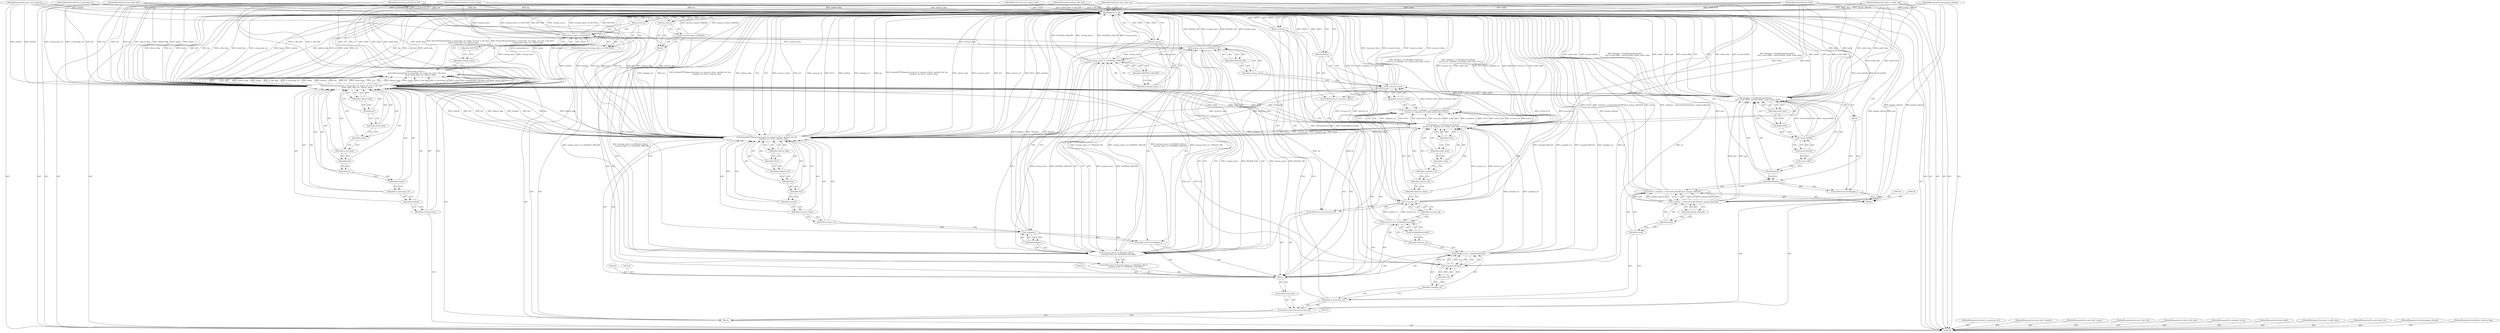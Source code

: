 digraph "1_Chrome_ea3d1d84be3d6f97bf50e76511c9e26af6895533_38" {
"1000204" [label="(MethodReturn,void)"];
"1000131" [label="(Return,return;)"];
"1000132" [label="(ControlStructure,if (is_javascript_url))"];
"1000133" [label="(Identifier,is_javascript_url)"];
"1000137" [label="(Call,result = container_->executeScriptURL(gurl, popups_allowed))"];
"1000138" [label="(Identifier,result)"];
"1000139" [label="(Call,container_->executeScriptURL(gurl, popups_allowed))"];
"1000134" [label="(Block,)"];
"1000140" [label="(Identifier,gurl)"];
"1000141" [label="(Identifier,popups_allowed)"];
"1000144" [label="(Block,)"];
"1000142" [label="(ControlStructure,if (delegate_))"];
"1000143" [label="(Identifier,delegate_)"];
"1000145" [label="(Call,delegate_->SendJavaScriptStream(\n          gurl, result.utf8(), !result.isNull(), notify, notify_data))"];
"1000146" [label="(Identifier,gurl)"];
"1000147" [label="(Call,result.utf8())"];
"1000148" [label="(Call,!result.isNull())"];
"1000149" [label="(Call,result.isNull())"];
"1000150" [label="(Identifier,notify)"];
"1000151" [label="(Identifier,notify_data)"];
"1000102" [label="(MethodParameterIn,bool is_javascript_url)"];
"1000299" [label="(MethodParameterOut,bool is_javascript_url)"];
"1000101" [label="(MethodParameterIn,const char *method)"];
"1000298" [label="(MethodParameterOut,const char *method)"];
"1000103" [label="(MethodParameterIn,const char* target)"];
"1000300" [label="(MethodParameterOut,const char* target)"];
"1000152" [label="(ControlStructure,else)"];
"1000157" [label="(Call,CompleteURL(url))"];
"1000158" [label="(Identifier,url)"];
"1000155" [label="(Call,complete_url = CompleteURL(url))"];
"1000156" [label="(Identifier,complete_url)"];
"1000160" [label="(Call,resource_id = GetNextResourceId())"];
"1000161" [label="(Identifier,resource_id)"];
"1000162" [label="(Call,GetNextResourceId())"];
"1000163" [label="(ControlStructure,if (!resource_id))"];
"1000164" [label="(Call,!resource_id)"];
"1000165" [label="(Identifier,resource_id)"];
"1000166" [label="(Return,return;)"];
"1000168" [label="(Call,* resource_client = delegate_->CreateResourceClient(\n        resource_id, complete_url, notify, notify_data, NULL))"];
"1000169" [label="(Identifier,resource_client)"];
"1000153" [label="(Block,)"];
"1000170" [label="(Call,delegate_->CreateResourceClient(\n        resource_id, complete_url, notify, notify_data, NULL))"];
"1000172" [label="(Identifier,complete_url)"];
"1000173" [label="(Identifier,notify)"];
"1000174" [label="(Identifier,notify_data)"];
"1000175" [label="(Identifier,NULL)"];
"1000171" [label="(Identifier,resource_id)"];
"1000176" [label="(ControlStructure,if (!resource_client))"];
"1000177" [label="(Call,!resource_client)"];
"1000178" [label="(Identifier,resource_client)"];
"1000179" [label="(Return,return;)"];
"1000105" [label="(MethodParameterIn,const char* buf)"];
"1000302" [label="(MethodParameterOut,const char* buf)"];
"1000106" [label="(MethodParameterIn,bool is_file_data)"];
"1000303" [label="(MethodParameterOut,bool is_file_data)"];
"1000104" [label="(MethodParameterIn,unsigned int len)"];
"1000301" [label="(MethodParameterOut,unsigned int len)"];
"1000107" [label="(MethodParameterIn,bool notify)"];
"1000304" [label="(MethodParameterOut,bool notify)"];
"1000184" [label="(Identifier,INVALID_URL)"];
"1000180" [label="(ControlStructure,if ((routing_status == INVALID_URL) ||\n        (routing_status == GENERAL_FAILURE)))"];
"1000181" [label="(Call,(routing_status == INVALID_URL) ||\n        (routing_status == GENERAL_FAILURE))"];
"1000182" [label="(Call,routing_status == INVALID_URL)"];
"1000183" [label="(Identifier,routing_status)"];
"1000187" [label="(Identifier,GENERAL_FAILURE)"];
"1000188" [label="(Block,)"];
"1000185" [label="(Call,routing_status == GENERAL_FAILURE)"];
"1000186" [label="(Identifier,routing_status)"];
"1000189" [label="(Call,resource_client->DidFail())"];
"1000190" [label="(Return,return;)"];
"1000191" [label="(ControlStructure,if (!delegate_))"];
"1000192" [label="(Call,!delegate_)"];
"1000193" [label="(Identifier,delegate_)"];
"1000194" [label="(Return,return;)"];
"1000109" [label="(MethodParameterIn,intptr_t notify_data)"];
"1000306" [label="(MethodParameterOut,intptr_t notify_data)"];
"1000108" [label="(MethodParameterIn,const char* url)"];
"1000305" [label="(MethodParameterOut,const char* url)"];
"1000110" [label="(MethodParameterIn,bool popups_allowed)"];
"1000307" [label="(MethodParameterOut,bool popups_allowed)"];
"1000196" [label="(Identifier,resource_id)"];
"1000197" [label="(Identifier,resource_client)"];
"1000195" [label="(Call,InitiateHTTPRequest(resource_id, resource_client, method, buf, len,\n                        complete_url, NULL, referrer_flag))"];
"1000198" [label="(Identifier,method)"];
"1000199" [label="(Identifier,buf)"];
"1000200" [label="(Identifier,len)"];
"1000201" [label="(Identifier,complete_url)"];
"1000202" [label="(Identifier,NULL)"];
"1000203" [label="(Identifier,referrer_flag)"];
"1000112" [label="(Block,)"];
"1000111" [label="(MethodParameterIn,Referrer referrer_flag)"];
"1000308" [label="(MethodParameterOut,Referrer referrer_flag)"];
"1000114" [label="(Call,routing_status =\n      RouteToFrame(method, is_javascript_url, target, len, buf, is_file_data,\n                   notify, notify_data, url, referrer_flag))"];
"1000115" [label="(Identifier,routing_status)"];
"1000117" [label="(Identifier,method)"];
"1000118" [label="(Identifier,is_javascript_url)"];
"1000119" [label="(Identifier,target)"];
"1000120" [label="(Identifier,len)"];
"1000121" [label="(Identifier,buf)"];
"1000116" [label="(Call,RouteToFrame(method, is_javascript_url, target, len, buf, is_file_data,\n                   notify, notify_data, url, referrer_flag))"];
"1000122" [label="(Identifier,is_file_data)"];
"1000123" [label="(Identifier,notify)"];
"1000124" [label="(Identifier,notify_data)"];
"1000125" [label="(Identifier,url)"];
"1000126" [label="(Identifier,referrer_flag)"];
"1000130" [label="(Identifier,ROUTED)"];
"1000127" [label="(ControlStructure,if (routing_status == ROUTED))"];
"1000128" [label="(Call,routing_status == ROUTED)"];
"1000129" [label="(Identifier,routing_status)"];
"1000204" -> "1000100"  [label="AST: "];
"1000204" -> "1000131"  [label="CFG: "];
"1000204" -> "1000166"  [label="CFG: "];
"1000204" -> "1000179"  [label="CFG: "];
"1000204" -> "1000190"  [label="CFG: "];
"1000204" -> "1000194"  [label="CFG: "];
"1000204" -> "1000145"  [label="CFG: "];
"1000204" -> "1000143"  [label="CFG: "];
"1000204" -> "1000195"  [label="CFG: "];
"1000194" -> "1000204"  [label="DDG: <RET>"];
"1000108" -> "1000204"  [label="DDG: url"];
"1000181" -> "1000204"  [label="DDG: routing_status == GENERAL_FAILURE"];
"1000181" -> "1000204"  [label="DDG: (routing_status == INVALID_URL) ||\n        (routing_status == GENERAL_FAILURE)"];
"1000181" -> "1000204"  [label="DDG: routing_status == INVALID_URL"];
"1000104" -> "1000204"  [label="DDG: len"];
"1000105" -> "1000204"  [label="DDG: buf"];
"1000116" -> "1000204"  [label="DDG: is_javascript_url"];
"1000116" -> "1000204"  [label="DDG: target"];
"1000116" -> "1000204"  [label="DDG: method"];
"1000116" -> "1000204"  [label="DDG: referrer_flag"];
"1000116" -> "1000204"  [label="DDG: url"];
"1000116" -> "1000204"  [label="DDG: notify"];
"1000116" -> "1000204"  [label="DDG: buf"];
"1000116" -> "1000204"  [label="DDG: len"];
"1000116" -> "1000204"  [label="DDG: is_file_data"];
"1000116" -> "1000204"  [label="DDG: notify_data"];
"1000102" -> "1000204"  [label="DDG: is_javascript_url"];
"1000177" -> "1000204"  [label="DDG: resource_client"];
"1000177" -> "1000204"  [label="DDG: !resource_client"];
"1000128" -> "1000204"  [label="DDG: ROUTED"];
"1000128" -> "1000204"  [label="DDG: routing_status"];
"1000128" -> "1000204"  [label="DDG: routing_status == ROUTED"];
"1000164" -> "1000204"  [label="DDG: !resource_id"];
"1000164" -> "1000204"  [label="DDG: resource_id"];
"1000185" -> "1000204"  [label="DDG: routing_status"];
"1000185" -> "1000204"  [label="DDG: GENERAL_FAILURE"];
"1000170" -> "1000204"  [label="DDG: complete_url"];
"1000170" -> "1000204"  [label="DDG: notify"];
"1000170" -> "1000204"  [label="DDG: resource_id"];
"1000170" -> "1000204"  [label="DDG: notify_data"];
"1000170" -> "1000204"  [label="DDG: NULL"];
"1000195" -> "1000204"  [label="DDG: complete_url"];
"1000195" -> "1000204"  [label="DDG: len"];
"1000195" -> "1000204"  [label="DDG: InitiateHTTPRequest(resource_id, resource_client, method, buf, len,\n                        complete_url, NULL, referrer_flag)"];
"1000195" -> "1000204"  [label="DDG: referrer_flag"];
"1000195" -> "1000204"  [label="DDG: resource_client"];
"1000195" -> "1000204"  [label="DDG: buf"];
"1000195" -> "1000204"  [label="DDG: resource_id"];
"1000195" -> "1000204"  [label="DDG: NULL"];
"1000195" -> "1000204"  [label="DDG: method"];
"1000107" -> "1000204"  [label="DDG: notify"];
"1000145" -> "1000204"  [label="DDG: notify_data"];
"1000145" -> "1000204"  [label="DDG: !result.isNull()"];
"1000145" -> "1000204"  [label="DDG: delegate_->SendJavaScriptStream(\n          gurl, result.utf8(), !result.isNull(), notify, notify_data)"];
"1000145" -> "1000204"  [label="DDG: notify"];
"1000145" -> "1000204"  [label="DDG: gurl"];
"1000145" -> "1000204"  [label="DDG: result.utf8()"];
"1000155" -> "1000204"  [label="DDG: CompleteURL(url)"];
"1000155" -> "1000204"  [label="DDG: complete_url"];
"1000189" -> "1000204"  [label="DDG: resource_client->DidFail()"];
"1000139" -> "1000204"  [label="DDG: popups_allowed"];
"1000139" -> "1000204"  [label="DDG: gurl"];
"1000137" -> "1000204"  [label="DDG: container_->executeScriptURL(gurl, popups_allowed)"];
"1000137" -> "1000204"  [label="DDG: result"];
"1000182" -> "1000204"  [label="DDG: INVALID_URL"];
"1000182" -> "1000204"  [label="DDG: routing_status"];
"1000157" -> "1000204"  [label="DDG: url"];
"1000103" -> "1000204"  [label="DDG: target"];
"1000148" -> "1000204"  [label="DDG: result.isNull()"];
"1000192" -> "1000204"  [label="DDG: delegate_"];
"1000192" -> "1000204"  [label="DDG: !delegate_"];
"1000101" -> "1000204"  [label="DDG: method"];
"1000110" -> "1000204"  [label="DDG: popups_allowed"];
"1000168" -> "1000204"  [label="DDG: delegate_->CreateResourceClient(\n        resource_id, complete_url, notify, notify_data, NULL)"];
"1000160" -> "1000204"  [label="DDG: GetNextResourceId()"];
"1000111" -> "1000204"  [label="DDG: referrer_flag"];
"1000114" -> "1000204"  [label="DDG: RouteToFrame(method, is_javascript_url, target, len, buf, is_file_data,\n                   notify, notify_data, url, referrer_flag)"];
"1000106" -> "1000204"  [label="DDG: is_file_data"];
"1000109" -> "1000204"  [label="DDG: notify_data"];
"1000131" -> "1000204"  [label="DDG: <RET>"];
"1000179" -> "1000204"  [label="DDG: <RET>"];
"1000166" -> "1000204"  [label="DDG: <RET>"];
"1000190" -> "1000204"  [label="DDG: <RET>"];
"1000131" -> "1000127"  [label="AST: "];
"1000131" -> "1000128"  [label="CFG: "];
"1000204" -> "1000131"  [label="CFG: "];
"1000131" -> "1000204"  [label="DDG: <RET>"];
"1000132" -> "1000112"  [label="AST: "];
"1000133" -> "1000132"  [label="AST: "];
"1000134" -> "1000132"  [label="AST: "];
"1000152" -> "1000132"  [label="AST: "];
"1000133" -> "1000132"  [label="AST: "];
"1000133" -> "1000128"  [label="CFG: "];
"1000138" -> "1000133"  [label="CFG: "];
"1000156" -> "1000133"  [label="CFG: "];
"1000137" -> "1000134"  [label="AST: "];
"1000137" -> "1000139"  [label="CFG: "];
"1000138" -> "1000137"  [label="AST: "];
"1000139" -> "1000137"  [label="AST: "];
"1000143" -> "1000137"  [label="CFG: "];
"1000137" -> "1000204"  [label="DDG: container_->executeScriptURL(gurl, popups_allowed)"];
"1000137" -> "1000204"  [label="DDG: result"];
"1000139" -> "1000137"  [label="DDG: gurl"];
"1000139" -> "1000137"  [label="DDG: popups_allowed"];
"1000138" -> "1000137"  [label="AST: "];
"1000138" -> "1000133"  [label="CFG: "];
"1000140" -> "1000138"  [label="CFG: "];
"1000139" -> "1000137"  [label="AST: "];
"1000139" -> "1000141"  [label="CFG: "];
"1000140" -> "1000139"  [label="AST: "];
"1000141" -> "1000139"  [label="AST: "];
"1000137" -> "1000139"  [label="CFG: "];
"1000139" -> "1000204"  [label="DDG: popups_allowed"];
"1000139" -> "1000204"  [label="DDG: gurl"];
"1000139" -> "1000137"  [label="DDG: gurl"];
"1000139" -> "1000137"  [label="DDG: popups_allowed"];
"1000110" -> "1000139"  [label="DDG: popups_allowed"];
"1000139" -> "1000145"  [label="DDG: gurl"];
"1000134" -> "1000132"  [label="AST: "];
"1000135" -> "1000134"  [label="AST: "];
"1000136" -> "1000134"  [label="AST: "];
"1000137" -> "1000134"  [label="AST: "];
"1000142" -> "1000134"  [label="AST: "];
"1000140" -> "1000139"  [label="AST: "];
"1000140" -> "1000138"  [label="CFG: "];
"1000141" -> "1000140"  [label="CFG: "];
"1000141" -> "1000139"  [label="AST: "];
"1000141" -> "1000140"  [label="CFG: "];
"1000139" -> "1000141"  [label="CFG: "];
"1000144" -> "1000142"  [label="AST: "];
"1000145" -> "1000144"  [label="AST: "];
"1000142" -> "1000134"  [label="AST: "];
"1000143" -> "1000142"  [label="AST: "];
"1000144" -> "1000142"  [label="AST: "];
"1000143" -> "1000142"  [label="AST: "];
"1000143" -> "1000137"  [label="CFG: "];
"1000146" -> "1000143"  [label="CFG: "];
"1000204" -> "1000143"  [label="CFG: "];
"1000145" -> "1000144"  [label="AST: "];
"1000145" -> "1000151"  [label="CFG: "];
"1000146" -> "1000145"  [label="AST: "];
"1000147" -> "1000145"  [label="AST: "];
"1000148" -> "1000145"  [label="AST: "];
"1000150" -> "1000145"  [label="AST: "];
"1000151" -> "1000145"  [label="AST: "];
"1000204" -> "1000145"  [label="CFG: "];
"1000145" -> "1000204"  [label="DDG: notify_data"];
"1000145" -> "1000204"  [label="DDG: !result.isNull()"];
"1000145" -> "1000204"  [label="DDG: delegate_->SendJavaScriptStream(\n          gurl, result.utf8(), !result.isNull(), notify, notify_data)"];
"1000145" -> "1000204"  [label="DDG: notify"];
"1000145" -> "1000204"  [label="DDG: gurl"];
"1000145" -> "1000204"  [label="DDG: result.utf8()"];
"1000139" -> "1000145"  [label="DDG: gurl"];
"1000148" -> "1000145"  [label="DDG: result.isNull()"];
"1000116" -> "1000145"  [label="DDG: notify"];
"1000116" -> "1000145"  [label="DDG: notify_data"];
"1000107" -> "1000145"  [label="DDG: notify"];
"1000109" -> "1000145"  [label="DDG: notify_data"];
"1000146" -> "1000145"  [label="AST: "];
"1000146" -> "1000143"  [label="CFG: "];
"1000147" -> "1000146"  [label="CFG: "];
"1000147" -> "1000145"  [label="AST: "];
"1000147" -> "1000146"  [label="CFG: "];
"1000149" -> "1000147"  [label="CFG: "];
"1000148" -> "1000145"  [label="AST: "];
"1000148" -> "1000149"  [label="CFG: "];
"1000149" -> "1000148"  [label="AST: "];
"1000150" -> "1000148"  [label="CFG: "];
"1000148" -> "1000204"  [label="DDG: result.isNull()"];
"1000148" -> "1000145"  [label="DDG: result.isNull()"];
"1000149" -> "1000148"  [label="AST: "];
"1000149" -> "1000147"  [label="CFG: "];
"1000148" -> "1000149"  [label="CFG: "];
"1000150" -> "1000145"  [label="AST: "];
"1000150" -> "1000148"  [label="CFG: "];
"1000151" -> "1000150"  [label="CFG: "];
"1000151" -> "1000145"  [label="AST: "];
"1000151" -> "1000150"  [label="CFG: "];
"1000145" -> "1000151"  [label="CFG: "];
"1000102" -> "1000100"  [label="AST: "];
"1000102" -> "1000204"  [label="DDG: is_javascript_url"];
"1000102" -> "1000116"  [label="DDG: is_javascript_url"];
"1000299" -> "1000100"  [label="AST: "];
"1000101" -> "1000100"  [label="AST: "];
"1000101" -> "1000204"  [label="DDG: method"];
"1000101" -> "1000116"  [label="DDG: method"];
"1000101" -> "1000195"  [label="DDG: method"];
"1000298" -> "1000100"  [label="AST: "];
"1000103" -> "1000100"  [label="AST: "];
"1000103" -> "1000204"  [label="DDG: target"];
"1000103" -> "1000116"  [label="DDG: target"];
"1000300" -> "1000100"  [label="AST: "];
"1000152" -> "1000132"  [label="AST: "];
"1000153" -> "1000152"  [label="AST: "];
"1000157" -> "1000155"  [label="AST: "];
"1000157" -> "1000158"  [label="CFG: "];
"1000158" -> "1000157"  [label="AST: "];
"1000155" -> "1000157"  [label="CFG: "];
"1000157" -> "1000204"  [label="DDG: url"];
"1000157" -> "1000155"  [label="DDG: url"];
"1000116" -> "1000157"  [label="DDG: url"];
"1000108" -> "1000157"  [label="DDG: url"];
"1000158" -> "1000157"  [label="AST: "];
"1000158" -> "1000156"  [label="CFG: "];
"1000157" -> "1000158"  [label="CFG: "];
"1000155" -> "1000153"  [label="AST: "];
"1000155" -> "1000157"  [label="CFG: "];
"1000156" -> "1000155"  [label="AST: "];
"1000157" -> "1000155"  [label="AST: "];
"1000161" -> "1000155"  [label="CFG: "];
"1000155" -> "1000204"  [label="DDG: CompleteURL(url)"];
"1000155" -> "1000204"  [label="DDG: complete_url"];
"1000157" -> "1000155"  [label="DDG: url"];
"1000155" -> "1000170"  [label="DDG: complete_url"];
"1000156" -> "1000155"  [label="AST: "];
"1000156" -> "1000133"  [label="CFG: "];
"1000158" -> "1000156"  [label="CFG: "];
"1000160" -> "1000153"  [label="AST: "];
"1000160" -> "1000162"  [label="CFG: "];
"1000161" -> "1000160"  [label="AST: "];
"1000162" -> "1000160"  [label="AST: "];
"1000165" -> "1000160"  [label="CFG: "];
"1000160" -> "1000204"  [label="DDG: GetNextResourceId()"];
"1000160" -> "1000164"  [label="DDG: resource_id"];
"1000161" -> "1000160"  [label="AST: "];
"1000161" -> "1000155"  [label="CFG: "];
"1000162" -> "1000161"  [label="CFG: "];
"1000162" -> "1000160"  [label="AST: "];
"1000162" -> "1000161"  [label="CFG: "];
"1000160" -> "1000162"  [label="CFG: "];
"1000163" -> "1000153"  [label="AST: "];
"1000164" -> "1000163"  [label="AST: "];
"1000166" -> "1000163"  [label="AST: "];
"1000164" -> "1000163"  [label="AST: "];
"1000164" -> "1000165"  [label="CFG: "];
"1000165" -> "1000164"  [label="AST: "];
"1000166" -> "1000164"  [label="CFG: "];
"1000169" -> "1000164"  [label="CFG: "];
"1000164" -> "1000204"  [label="DDG: !resource_id"];
"1000164" -> "1000204"  [label="DDG: resource_id"];
"1000160" -> "1000164"  [label="DDG: resource_id"];
"1000164" -> "1000170"  [label="DDG: resource_id"];
"1000165" -> "1000164"  [label="AST: "];
"1000165" -> "1000160"  [label="CFG: "];
"1000164" -> "1000165"  [label="CFG: "];
"1000166" -> "1000163"  [label="AST: "];
"1000166" -> "1000164"  [label="CFG: "];
"1000204" -> "1000166"  [label="CFG: "];
"1000166" -> "1000204"  [label="DDG: <RET>"];
"1000168" -> "1000153"  [label="AST: "];
"1000168" -> "1000170"  [label="CFG: "];
"1000169" -> "1000168"  [label="AST: "];
"1000170" -> "1000168"  [label="AST: "];
"1000178" -> "1000168"  [label="CFG: "];
"1000168" -> "1000204"  [label="DDG: delegate_->CreateResourceClient(\n        resource_id, complete_url, notify, notify_data, NULL)"];
"1000170" -> "1000168"  [label="DDG: complete_url"];
"1000170" -> "1000168"  [label="DDG: NULL"];
"1000170" -> "1000168"  [label="DDG: notify_data"];
"1000170" -> "1000168"  [label="DDG: resource_id"];
"1000170" -> "1000168"  [label="DDG: notify"];
"1000168" -> "1000177"  [label="DDG: resource_client"];
"1000169" -> "1000168"  [label="AST: "];
"1000169" -> "1000164"  [label="CFG: "];
"1000171" -> "1000169"  [label="CFG: "];
"1000153" -> "1000152"  [label="AST: "];
"1000154" -> "1000153"  [label="AST: "];
"1000155" -> "1000153"  [label="AST: "];
"1000159" -> "1000153"  [label="AST: "];
"1000160" -> "1000153"  [label="AST: "];
"1000163" -> "1000153"  [label="AST: "];
"1000167" -> "1000153"  [label="AST: "];
"1000168" -> "1000153"  [label="AST: "];
"1000176" -> "1000153"  [label="AST: "];
"1000180" -> "1000153"  [label="AST: "];
"1000191" -> "1000153"  [label="AST: "];
"1000195" -> "1000153"  [label="AST: "];
"1000170" -> "1000168"  [label="AST: "];
"1000170" -> "1000175"  [label="CFG: "];
"1000171" -> "1000170"  [label="AST: "];
"1000172" -> "1000170"  [label="AST: "];
"1000173" -> "1000170"  [label="AST: "];
"1000174" -> "1000170"  [label="AST: "];
"1000175" -> "1000170"  [label="AST: "];
"1000168" -> "1000170"  [label="CFG: "];
"1000170" -> "1000204"  [label="DDG: complete_url"];
"1000170" -> "1000204"  [label="DDG: notify"];
"1000170" -> "1000204"  [label="DDG: resource_id"];
"1000170" -> "1000204"  [label="DDG: notify_data"];
"1000170" -> "1000204"  [label="DDG: NULL"];
"1000170" -> "1000168"  [label="DDG: complete_url"];
"1000170" -> "1000168"  [label="DDG: NULL"];
"1000170" -> "1000168"  [label="DDG: notify_data"];
"1000170" -> "1000168"  [label="DDG: resource_id"];
"1000170" -> "1000168"  [label="DDG: notify"];
"1000164" -> "1000170"  [label="DDG: resource_id"];
"1000155" -> "1000170"  [label="DDG: complete_url"];
"1000116" -> "1000170"  [label="DDG: notify"];
"1000116" -> "1000170"  [label="DDG: notify_data"];
"1000107" -> "1000170"  [label="DDG: notify"];
"1000109" -> "1000170"  [label="DDG: notify_data"];
"1000170" -> "1000195"  [label="DDG: resource_id"];
"1000170" -> "1000195"  [label="DDG: complete_url"];
"1000170" -> "1000195"  [label="DDG: NULL"];
"1000172" -> "1000170"  [label="AST: "];
"1000172" -> "1000171"  [label="CFG: "];
"1000173" -> "1000172"  [label="CFG: "];
"1000173" -> "1000170"  [label="AST: "];
"1000173" -> "1000172"  [label="CFG: "];
"1000174" -> "1000173"  [label="CFG: "];
"1000174" -> "1000170"  [label="AST: "];
"1000174" -> "1000173"  [label="CFG: "];
"1000175" -> "1000174"  [label="CFG: "];
"1000175" -> "1000170"  [label="AST: "];
"1000175" -> "1000174"  [label="CFG: "];
"1000170" -> "1000175"  [label="CFG: "];
"1000171" -> "1000170"  [label="AST: "];
"1000171" -> "1000169"  [label="CFG: "];
"1000172" -> "1000171"  [label="CFG: "];
"1000176" -> "1000153"  [label="AST: "];
"1000177" -> "1000176"  [label="AST: "];
"1000179" -> "1000176"  [label="AST: "];
"1000177" -> "1000176"  [label="AST: "];
"1000177" -> "1000178"  [label="CFG: "];
"1000178" -> "1000177"  [label="AST: "];
"1000179" -> "1000177"  [label="CFG: "];
"1000183" -> "1000177"  [label="CFG: "];
"1000177" -> "1000204"  [label="DDG: resource_client"];
"1000177" -> "1000204"  [label="DDG: !resource_client"];
"1000168" -> "1000177"  [label="DDG: resource_client"];
"1000177" -> "1000195"  [label="DDG: resource_client"];
"1000178" -> "1000177"  [label="AST: "];
"1000178" -> "1000168"  [label="CFG: "];
"1000177" -> "1000178"  [label="CFG: "];
"1000179" -> "1000176"  [label="AST: "];
"1000179" -> "1000177"  [label="CFG: "];
"1000204" -> "1000179"  [label="CFG: "];
"1000179" -> "1000204"  [label="DDG: <RET>"];
"1000105" -> "1000100"  [label="AST: "];
"1000105" -> "1000204"  [label="DDG: buf"];
"1000105" -> "1000116"  [label="DDG: buf"];
"1000105" -> "1000195"  [label="DDG: buf"];
"1000302" -> "1000100"  [label="AST: "];
"1000106" -> "1000100"  [label="AST: "];
"1000106" -> "1000204"  [label="DDG: is_file_data"];
"1000106" -> "1000116"  [label="DDG: is_file_data"];
"1000303" -> "1000100"  [label="AST: "];
"1000104" -> "1000100"  [label="AST: "];
"1000104" -> "1000204"  [label="DDG: len"];
"1000104" -> "1000116"  [label="DDG: len"];
"1000104" -> "1000195"  [label="DDG: len"];
"1000301" -> "1000100"  [label="AST: "];
"1000107" -> "1000100"  [label="AST: "];
"1000107" -> "1000204"  [label="DDG: notify"];
"1000107" -> "1000116"  [label="DDG: notify"];
"1000107" -> "1000145"  [label="DDG: notify"];
"1000107" -> "1000170"  [label="DDG: notify"];
"1000304" -> "1000100"  [label="AST: "];
"1000184" -> "1000182"  [label="AST: "];
"1000184" -> "1000183"  [label="CFG: "];
"1000182" -> "1000184"  [label="CFG: "];
"1000180" -> "1000153"  [label="AST: "];
"1000181" -> "1000180"  [label="AST: "];
"1000188" -> "1000180"  [label="AST: "];
"1000181" -> "1000180"  [label="AST: "];
"1000181" -> "1000182"  [label="CFG: "];
"1000181" -> "1000185"  [label="CFG: "];
"1000182" -> "1000181"  [label="AST: "];
"1000185" -> "1000181"  [label="AST: "];
"1000189" -> "1000181"  [label="CFG: "];
"1000193" -> "1000181"  [label="CFG: "];
"1000181" -> "1000204"  [label="DDG: routing_status == GENERAL_FAILURE"];
"1000181" -> "1000204"  [label="DDG: (routing_status == INVALID_URL) ||\n        (routing_status == GENERAL_FAILURE)"];
"1000181" -> "1000204"  [label="DDG: routing_status == INVALID_URL"];
"1000182" -> "1000181"  [label="DDG: routing_status"];
"1000182" -> "1000181"  [label="DDG: INVALID_URL"];
"1000185" -> "1000181"  [label="DDG: routing_status"];
"1000185" -> "1000181"  [label="DDG: GENERAL_FAILURE"];
"1000182" -> "1000181"  [label="AST: "];
"1000182" -> "1000184"  [label="CFG: "];
"1000183" -> "1000182"  [label="AST: "];
"1000184" -> "1000182"  [label="AST: "];
"1000186" -> "1000182"  [label="CFG: "];
"1000181" -> "1000182"  [label="CFG: "];
"1000182" -> "1000204"  [label="DDG: INVALID_URL"];
"1000182" -> "1000204"  [label="DDG: routing_status"];
"1000182" -> "1000181"  [label="DDG: routing_status"];
"1000182" -> "1000181"  [label="DDG: INVALID_URL"];
"1000128" -> "1000182"  [label="DDG: routing_status"];
"1000182" -> "1000185"  [label="DDG: routing_status"];
"1000183" -> "1000182"  [label="AST: "];
"1000183" -> "1000177"  [label="CFG: "];
"1000184" -> "1000183"  [label="CFG: "];
"1000187" -> "1000185"  [label="AST: "];
"1000187" -> "1000186"  [label="CFG: "];
"1000185" -> "1000187"  [label="CFG: "];
"1000188" -> "1000180"  [label="AST: "];
"1000189" -> "1000188"  [label="AST: "];
"1000190" -> "1000188"  [label="AST: "];
"1000185" -> "1000181"  [label="AST: "];
"1000185" -> "1000187"  [label="CFG: "];
"1000186" -> "1000185"  [label="AST: "];
"1000187" -> "1000185"  [label="AST: "];
"1000181" -> "1000185"  [label="CFG: "];
"1000185" -> "1000204"  [label="DDG: routing_status"];
"1000185" -> "1000204"  [label="DDG: GENERAL_FAILURE"];
"1000185" -> "1000181"  [label="DDG: routing_status"];
"1000185" -> "1000181"  [label="DDG: GENERAL_FAILURE"];
"1000182" -> "1000185"  [label="DDG: routing_status"];
"1000186" -> "1000185"  [label="AST: "];
"1000186" -> "1000182"  [label="CFG: "];
"1000187" -> "1000186"  [label="CFG: "];
"1000189" -> "1000188"  [label="AST: "];
"1000189" -> "1000181"  [label="CFG: "];
"1000190" -> "1000189"  [label="CFG: "];
"1000189" -> "1000204"  [label="DDG: resource_client->DidFail()"];
"1000190" -> "1000188"  [label="AST: "];
"1000190" -> "1000189"  [label="CFG: "];
"1000204" -> "1000190"  [label="CFG: "];
"1000190" -> "1000204"  [label="DDG: <RET>"];
"1000191" -> "1000153"  [label="AST: "];
"1000192" -> "1000191"  [label="AST: "];
"1000194" -> "1000191"  [label="AST: "];
"1000192" -> "1000191"  [label="AST: "];
"1000192" -> "1000193"  [label="CFG: "];
"1000193" -> "1000192"  [label="AST: "];
"1000194" -> "1000192"  [label="CFG: "];
"1000196" -> "1000192"  [label="CFG: "];
"1000192" -> "1000204"  [label="DDG: delegate_"];
"1000192" -> "1000204"  [label="DDG: !delegate_"];
"1000193" -> "1000192"  [label="AST: "];
"1000193" -> "1000181"  [label="CFG: "];
"1000192" -> "1000193"  [label="CFG: "];
"1000194" -> "1000191"  [label="AST: "];
"1000194" -> "1000192"  [label="CFG: "];
"1000204" -> "1000194"  [label="CFG: "];
"1000194" -> "1000204"  [label="DDG: <RET>"];
"1000109" -> "1000100"  [label="AST: "];
"1000109" -> "1000204"  [label="DDG: notify_data"];
"1000109" -> "1000116"  [label="DDG: notify_data"];
"1000109" -> "1000145"  [label="DDG: notify_data"];
"1000109" -> "1000170"  [label="DDG: notify_data"];
"1000306" -> "1000100"  [label="AST: "];
"1000108" -> "1000100"  [label="AST: "];
"1000108" -> "1000204"  [label="DDG: url"];
"1000108" -> "1000116"  [label="DDG: url"];
"1000108" -> "1000157"  [label="DDG: url"];
"1000305" -> "1000100"  [label="AST: "];
"1000110" -> "1000100"  [label="AST: "];
"1000110" -> "1000204"  [label="DDG: popups_allowed"];
"1000110" -> "1000139"  [label="DDG: popups_allowed"];
"1000307" -> "1000100"  [label="AST: "];
"1000196" -> "1000195"  [label="AST: "];
"1000196" -> "1000192"  [label="CFG: "];
"1000197" -> "1000196"  [label="CFG: "];
"1000197" -> "1000195"  [label="AST: "];
"1000197" -> "1000196"  [label="CFG: "];
"1000198" -> "1000197"  [label="CFG: "];
"1000195" -> "1000153"  [label="AST: "];
"1000195" -> "1000203"  [label="CFG: "];
"1000196" -> "1000195"  [label="AST: "];
"1000197" -> "1000195"  [label="AST: "];
"1000198" -> "1000195"  [label="AST: "];
"1000199" -> "1000195"  [label="AST: "];
"1000200" -> "1000195"  [label="AST: "];
"1000201" -> "1000195"  [label="AST: "];
"1000202" -> "1000195"  [label="AST: "];
"1000203" -> "1000195"  [label="AST: "];
"1000204" -> "1000195"  [label="CFG: "];
"1000195" -> "1000204"  [label="DDG: complete_url"];
"1000195" -> "1000204"  [label="DDG: len"];
"1000195" -> "1000204"  [label="DDG: InitiateHTTPRequest(resource_id, resource_client, method, buf, len,\n                        complete_url, NULL, referrer_flag)"];
"1000195" -> "1000204"  [label="DDG: referrer_flag"];
"1000195" -> "1000204"  [label="DDG: resource_client"];
"1000195" -> "1000204"  [label="DDG: buf"];
"1000195" -> "1000204"  [label="DDG: resource_id"];
"1000195" -> "1000204"  [label="DDG: NULL"];
"1000195" -> "1000204"  [label="DDG: method"];
"1000170" -> "1000195"  [label="DDG: resource_id"];
"1000170" -> "1000195"  [label="DDG: complete_url"];
"1000170" -> "1000195"  [label="DDG: NULL"];
"1000177" -> "1000195"  [label="DDG: resource_client"];
"1000116" -> "1000195"  [label="DDG: method"];
"1000116" -> "1000195"  [label="DDG: buf"];
"1000116" -> "1000195"  [label="DDG: len"];
"1000116" -> "1000195"  [label="DDG: referrer_flag"];
"1000101" -> "1000195"  [label="DDG: method"];
"1000105" -> "1000195"  [label="DDG: buf"];
"1000104" -> "1000195"  [label="DDG: len"];
"1000111" -> "1000195"  [label="DDG: referrer_flag"];
"1000198" -> "1000195"  [label="AST: "];
"1000198" -> "1000197"  [label="CFG: "];
"1000199" -> "1000198"  [label="CFG: "];
"1000199" -> "1000195"  [label="AST: "];
"1000199" -> "1000198"  [label="CFG: "];
"1000200" -> "1000199"  [label="CFG: "];
"1000200" -> "1000195"  [label="AST: "];
"1000200" -> "1000199"  [label="CFG: "];
"1000201" -> "1000200"  [label="CFG: "];
"1000201" -> "1000195"  [label="AST: "];
"1000201" -> "1000200"  [label="CFG: "];
"1000202" -> "1000201"  [label="CFG: "];
"1000202" -> "1000195"  [label="AST: "];
"1000202" -> "1000201"  [label="CFG: "];
"1000203" -> "1000202"  [label="CFG: "];
"1000203" -> "1000195"  [label="AST: "];
"1000203" -> "1000202"  [label="CFG: "];
"1000195" -> "1000203"  [label="CFG: "];
"1000112" -> "1000100"  [label="AST: "];
"1000113" -> "1000112"  [label="AST: "];
"1000114" -> "1000112"  [label="AST: "];
"1000127" -> "1000112"  [label="AST: "];
"1000132" -> "1000112"  [label="AST: "];
"1000111" -> "1000100"  [label="AST: "];
"1000111" -> "1000204"  [label="DDG: referrer_flag"];
"1000111" -> "1000116"  [label="DDG: referrer_flag"];
"1000111" -> "1000195"  [label="DDG: referrer_flag"];
"1000308" -> "1000100"  [label="AST: "];
"1000114" -> "1000112"  [label="AST: "];
"1000114" -> "1000116"  [label="CFG: "];
"1000115" -> "1000114"  [label="AST: "];
"1000116" -> "1000114"  [label="AST: "];
"1000129" -> "1000114"  [label="CFG: "];
"1000114" -> "1000204"  [label="DDG: RouteToFrame(method, is_javascript_url, target, len, buf, is_file_data,\n                   notify, notify_data, url, referrer_flag)"];
"1000116" -> "1000114"  [label="DDG: referrer_flag"];
"1000116" -> "1000114"  [label="DDG: target"];
"1000116" -> "1000114"  [label="DDG: is_file_data"];
"1000116" -> "1000114"  [label="DDG: is_javascript_url"];
"1000116" -> "1000114"  [label="DDG: notify"];
"1000116" -> "1000114"  [label="DDG: method"];
"1000116" -> "1000114"  [label="DDG: len"];
"1000116" -> "1000114"  [label="DDG: buf"];
"1000116" -> "1000114"  [label="DDG: notify_data"];
"1000116" -> "1000114"  [label="DDG: url"];
"1000114" -> "1000128"  [label="DDG: routing_status"];
"1000115" -> "1000114"  [label="AST: "];
"1000115" -> "1000100"  [label="CFG: "];
"1000117" -> "1000115"  [label="CFG: "];
"1000117" -> "1000116"  [label="AST: "];
"1000117" -> "1000115"  [label="CFG: "];
"1000118" -> "1000117"  [label="CFG: "];
"1000118" -> "1000116"  [label="AST: "];
"1000118" -> "1000117"  [label="CFG: "];
"1000119" -> "1000118"  [label="CFG: "];
"1000119" -> "1000116"  [label="AST: "];
"1000119" -> "1000118"  [label="CFG: "];
"1000120" -> "1000119"  [label="CFG: "];
"1000120" -> "1000116"  [label="AST: "];
"1000120" -> "1000119"  [label="CFG: "];
"1000121" -> "1000120"  [label="CFG: "];
"1000121" -> "1000116"  [label="AST: "];
"1000121" -> "1000120"  [label="CFG: "];
"1000122" -> "1000121"  [label="CFG: "];
"1000116" -> "1000114"  [label="AST: "];
"1000116" -> "1000126"  [label="CFG: "];
"1000117" -> "1000116"  [label="AST: "];
"1000118" -> "1000116"  [label="AST: "];
"1000119" -> "1000116"  [label="AST: "];
"1000120" -> "1000116"  [label="AST: "];
"1000121" -> "1000116"  [label="AST: "];
"1000122" -> "1000116"  [label="AST: "];
"1000123" -> "1000116"  [label="AST: "];
"1000124" -> "1000116"  [label="AST: "];
"1000125" -> "1000116"  [label="AST: "];
"1000126" -> "1000116"  [label="AST: "];
"1000114" -> "1000116"  [label="CFG: "];
"1000116" -> "1000204"  [label="DDG: is_javascript_url"];
"1000116" -> "1000204"  [label="DDG: target"];
"1000116" -> "1000204"  [label="DDG: method"];
"1000116" -> "1000204"  [label="DDG: referrer_flag"];
"1000116" -> "1000204"  [label="DDG: url"];
"1000116" -> "1000204"  [label="DDG: notify"];
"1000116" -> "1000204"  [label="DDG: buf"];
"1000116" -> "1000204"  [label="DDG: len"];
"1000116" -> "1000204"  [label="DDG: is_file_data"];
"1000116" -> "1000204"  [label="DDG: notify_data"];
"1000116" -> "1000114"  [label="DDG: referrer_flag"];
"1000116" -> "1000114"  [label="DDG: target"];
"1000116" -> "1000114"  [label="DDG: is_file_data"];
"1000116" -> "1000114"  [label="DDG: is_javascript_url"];
"1000116" -> "1000114"  [label="DDG: notify"];
"1000116" -> "1000114"  [label="DDG: method"];
"1000116" -> "1000114"  [label="DDG: len"];
"1000116" -> "1000114"  [label="DDG: buf"];
"1000116" -> "1000114"  [label="DDG: notify_data"];
"1000116" -> "1000114"  [label="DDG: url"];
"1000101" -> "1000116"  [label="DDG: method"];
"1000102" -> "1000116"  [label="DDG: is_javascript_url"];
"1000103" -> "1000116"  [label="DDG: target"];
"1000104" -> "1000116"  [label="DDG: len"];
"1000105" -> "1000116"  [label="DDG: buf"];
"1000106" -> "1000116"  [label="DDG: is_file_data"];
"1000107" -> "1000116"  [label="DDG: notify"];
"1000109" -> "1000116"  [label="DDG: notify_data"];
"1000108" -> "1000116"  [label="DDG: url"];
"1000111" -> "1000116"  [label="DDG: referrer_flag"];
"1000116" -> "1000145"  [label="DDG: notify"];
"1000116" -> "1000145"  [label="DDG: notify_data"];
"1000116" -> "1000157"  [label="DDG: url"];
"1000116" -> "1000170"  [label="DDG: notify"];
"1000116" -> "1000170"  [label="DDG: notify_data"];
"1000116" -> "1000195"  [label="DDG: method"];
"1000116" -> "1000195"  [label="DDG: buf"];
"1000116" -> "1000195"  [label="DDG: len"];
"1000116" -> "1000195"  [label="DDG: referrer_flag"];
"1000122" -> "1000116"  [label="AST: "];
"1000122" -> "1000121"  [label="CFG: "];
"1000123" -> "1000122"  [label="CFG: "];
"1000123" -> "1000116"  [label="AST: "];
"1000123" -> "1000122"  [label="CFG: "];
"1000124" -> "1000123"  [label="CFG: "];
"1000124" -> "1000116"  [label="AST: "];
"1000124" -> "1000123"  [label="CFG: "];
"1000125" -> "1000124"  [label="CFG: "];
"1000125" -> "1000116"  [label="AST: "];
"1000125" -> "1000124"  [label="CFG: "];
"1000126" -> "1000125"  [label="CFG: "];
"1000126" -> "1000116"  [label="AST: "];
"1000126" -> "1000125"  [label="CFG: "];
"1000116" -> "1000126"  [label="CFG: "];
"1000130" -> "1000128"  [label="AST: "];
"1000130" -> "1000129"  [label="CFG: "];
"1000128" -> "1000130"  [label="CFG: "];
"1000127" -> "1000112"  [label="AST: "];
"1000128" -> "1000127"  [label="AST: "];
"1000131" -> "1000127"  [label="AST: "];
"1000128" -> "1000127"  [label="AST: "];
"1000128" -> "1000130"  [label="CFG: "];
"1000129" -> "1000128"  [label="AST: "];
"1000130" -> "1000128"  [label="AST: "];
"1000131" -> "1000128"  [label="CFG: "];
"1000133" -> "1000128"  [label="CFG: "];
"1000128" -> "1000204"  [label="DDG: ROUTED"];
"1000128" -> "1000204"  [label="DDG: routing_status"];
"1000128" -> "1000204"  [label="DDG: routing_status == ROUTED"];
"1000114" -> "1000128"  [label="DDG: routing_status"];
"1000128" -> "1000182"  [label="DDG: routing_status"];
"1000129" -> "1000128"  [label="AST: "];
"1000129" -> "1000114"  [label="CFG: "];
"1000130" -> "1000129"  [label="CFG: "];
}
